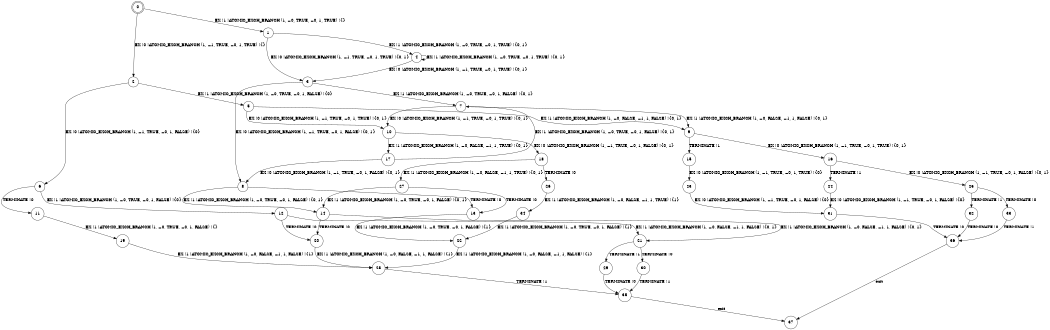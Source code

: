 digraph BCG {
size = "7, 10.5";
center = TRUE;
node [shape = circle];
0 [peripheries = 2];
0 -> 1 [label = "EX !1 !ATOMIC_EXCH_BRANCH (1, +0, TRUE, +0, 1, TRUE) !{}"];
0 -> 2 [label = "EX !0 !ATOMIC_EXCH_BRANCH (1, +1, TRUE, +0, 1, TRUE) !{}"];
1 -> 3 [label = "EX !0 !ATOMIC_EXCH_BRANCH (1, +1, TRUE, +0, 1, TRUE) !{0, 1}"];
1 -> 4 [label = "EX !1 !ATOMIC_EXCH_BRANCH (1, +0, TRUE, +0, 1, TRUE) !{0, 1}"];
2 -> 5 [label = "EX !1 !ATOMIC_EXCH_BRANCH (1, +0, TRUE, +0, 1, FALSE) !{0}"];
2 -> 6 [label = "EX !0 !ATOMIC_EXCH_BRANCH (1, +1, TRUE, +0, 1, FALSE) !{0}"];
3 -> 7 [label = "EX !1 !ATOMIC_EXCH_BRANCH (1, +0, TRUE, +0, 1, FALSE) !{0, 1}"];
3 -> 8 [label = "EX !0 !ATOMIC_EXCH_BRANCH (1, +1, TRUE, +0, 1, FALSE) !{0, 1}"];
4 -> 3 [label = "EX !0 !ATOMIC_EXCH_BRANCH (1, +1, TRUE, +0, 1, TRUE) !{0, 1}"];
4 -> 4 [label = "EX !1 !ATOMIC_EXCH_BRANCH (1, +0, TRUE, +0, 1, TRUE) !{0, 1}"];
5 -> 9 [label = "EX !1 !ATOMIC_EXCH_BRANCH (1, +0, FALSE, +1, 1, FALSE) !{0, 1}"];
5 -> 10 [label = "EX !0 !ATOMIC_EXCH_BRANCH (1, +1, TRUE, +0, 1, TRUE) !{0, 1}"];
6 -> 11 [label = "TERMINATE !0"];
6 -> 12 [label = "EX !1 !ATOMIC_EXCH_BRANCH (1, +0, TRUE, +0, 1, FALSE) !{0}"];
7 -> 9 [label = "EX !1 !ATOMIC_EXCH_BRANCH (1, +0, FALSE, +1, 1, FALSE) !{0, 1}"];
7 -> 10 [label = "EX !0 !ATOMIC_EXCH_BRANCH (1, +1, TRUE, +0, 1, TRUE) !{0, 1}"];
8 -> 13 [label = "TERMINATE !0"];
8 -> 14 [label = "EX !1 !ATOMIC_EXCH_BRANCH (1, +0, TRUE, +0, 1, FALSE) !{0, 1}"];
9 -> 15 [label = "TERMINATE !1"];
9 -> 16 [label = "EX !0 !ATOMIC_EXCH_BRANCH (1, +1, TRUE, +0, 1, TRUE) !{0, 1}"];
10 -> 17 [label = "EX !1 !ATOMIC_EXCH_BRANCH (1, +0, FALSE, +1, 1, TRUE) !{0, 1}"];
10 -> 18 [label = "EX !0 !ATOMIC_EXCH_BRANCH (1, +1, TRUE, +0, 1, FALSE) !{0, 1}"];
11 -> 19 [label = "EX !1 !ATOMIC_EXCH_BRANCH (1, +0, TRUE, +0, 1, FALSE) !{}"];
12 -> 20 [label = "TERMINATE !0"];
12 -> 21 [label = "EX !1 !ATOMIC_EXCH_BRANCH (1, +0, FALSE, +1, 1, FALSE) !{0, 1}"];
13 -> 22 [label = "EX !1 !ATOMIC_EXCH_BRANCH (1, +0, TRUE, +0, 1, FALSE) !{1}"];
14 -> 20 [label = "TERMINATE !0"];
14 -> 21 [label = "EX !1 !ATOMIC_EXCH_BRANCH (1, +0, FALSE, +1, 1, FALSE) !{0, 1}"];
15 -> 23 [label = "EX !0 !ATOMIC_EXCH_BRANCH (1, +1, TRUE, +0, 1, TRUE) !{0}"];
16 -> 24 [label = "TERMINATE !1"];
16 -> 25 [label = "EX !0 !ATOMIC_EXCH_BRANCH (1, +1, TRUE, +0, 1, FALSE) !{0, 1}"];
17 -> 7 [label = "EX !1 !ATOMIC_EXCH_BRANCH (1, +0, TRUE, +0, 1, FALSE) !{0, 1}"];
17 -> 8 [label = "EX !0 !ATOMIC_EXCH_BRANCH (1, +1, TRUE, +0, 1, FALSE) !{0, 1}"];
18 -> 26 [label = "TERMINATE !0"];
18 -> 27 [label = "EX !1 !ATOMIC_EXCH_BRANCH (1, +0, FALSE, +1, 1, TRUE) !{0, 1}"];
19 -> 28 [label = "EX !1 !ATOMIC_EXCH_BRANCH (1, +0, FALSE, +1, 1, FALSE) !{1}"];
20 -> 28 [label = "EX !1 !ATOMIC_EXCH_BRANCH (1, +0, FALSE, +1, 1, FALSE) !{1}"];
21 -> 29 [label = "TERMINATE !1"];
21 -> 30 [label = "TERMINATE !0"];
22 -> 28 [label = "EX !1 !ATOMIC_EXCH_BRANCH (1, +0, FALSE, +1, 1, FALSE) !{1}"];
23 -> 31 [label = "EX !0 !ATOMIC_EXCH_BRANCH (1, +1, TRUE, +0, 1, FALSE) !{0}"];
24 -> 31 [label = "EX !0 !ATOMIC_EXCH_BRANCH (1, +1, TRUE, +0, 1, FALSE) !{0}"];
25 -> 32 [label = "TERMINATE !1"];
25 -> 33 [label = "TERMINATE !0"];
26 -> 34 [label = "EX !1 !ATOMIC_EXCH_BRANCH (1, +0, FALSE, +1, 1, TRUE) !{1}"];
27 -> 13 [label = "TERMINATE !0"];
27 -> 14 [label = "EX !1 !ATOMIC_EXCH_BRANCH (1, +0, TRUE, +0, 1, FALSE) !{0, 1}"];
28 -> 35 [label = "TERMINATE !1"];
29 -> 35 [label = "TERMINATE !0"];
30 -> 35 [label = "TERMINATE !1"];
31 -> 36 [label = "TERMINATE !0"];
32 -> 36 [label = "TERMINATE !0"];
33 -> 36 [label = "TERMINATE !1"];
34 -> 22 [label = "EX !1 !ATOMIC_EXCH_BRANCH (1, +0, TRUE, +0, 1, FALSE) !{1}"];
35 -> 37 [label = "exit"];
36 -> 37 [label = "exit"];
}
